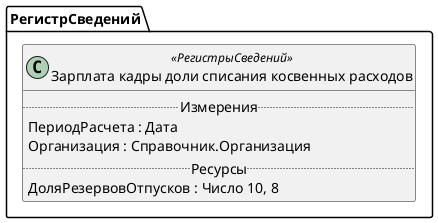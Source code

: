 ﻿@startuml ЗарплатаКадрыДолиСписанияКосвенныхРасходов
'!include templates.wsd
'..\include templates.wsd
class РегистрСведений.ЗарплатаКадрыДолиСписанияКосвенныхРасходов as "Зарплата кадры доли списания косвенных расходов" <<РегистрыСведений>>
{
..Измерения..
ПериодРасчета : Дата
Организация : Справочник.Организация
..Ресурсы..
ДоляРезервовОтпусков : Число 10, 8
}
@enduml
